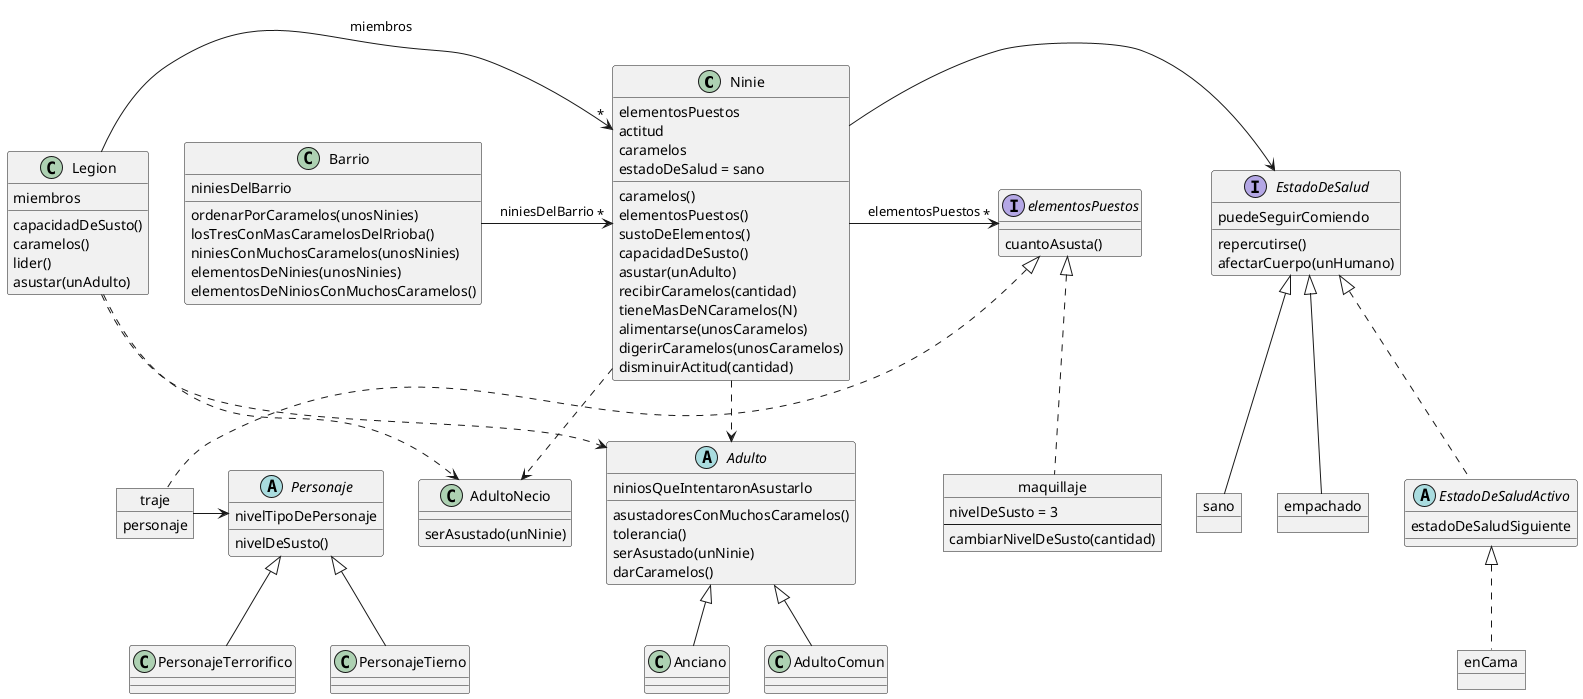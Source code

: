 @startuml jaloguin

class Ninie{
    elementosPuestos
    actitud
    caramelos
    estadoDeSalud = sano

    caramelos()
    elementosPuestos()
    sustoDeElementos()
    capacidadDeSusto()
    asustar(unAdulto)
    recibirCaramelos(cantidad)
    tieneMasDeNCaramelos(N)
    alimentarse(unosCaramelos)
    digerirCaramelos(unosCaramelos)
    disminuirActitud(cantidad)
}

abstract class Adulto{
    niniosQueIntentaronAsustarlo

    asustadoresConMuchosCaramelos()
    tolerancia()
    serAsustado(unNinie)
    darCaramelos()
}

class AdultoComun {
}

class Anciano {

}

class AdultoNecio{
    serAsustado(unNinie)
}

interface elementosPuestos{
    cuantoAsusta()
}

object maquillaje{

    nivelDeSusto = 3

    --
    cambiarNivelDeSusto(cantidad)
}

object traje{
    personaje
}

abstract class Personaje{

    nivelDeSusto()
    nivelTipoDePersonaje
}

class PersonajeTierno{
}

class PersonajeTerrorifico{
}

class Legion{
    miembros

    capacidadDeSusto()
    caramelos()
    lider()
    asustar(unAdulto)
}

class Barrio{

    niniesDelBarrio

    ordenarPorCaramelos(unosNinies)
    losTresConMasCaramelosDelRrioba()
    niniesConMuchosCaramelos(unosNinies)
    elementosDeNinies(unosNinies)
    elementosDeNiniosConMuchosCaramelos()
}

interface EstadoDeSalud{

    repercutirse()
    afectarCuerpo(unHumano)
    puedeSeguirComiendo

}

abstract class EstadoDeSaludActivo{

    estadoDeSaludSiguiente 
}

object sano{
}

object empachado{
}

object enCama{
}

PersonajeTierno -u-|> Personaje
PersonajeTerrorifico -u-|> Personaje

AdultoComun -u-|> Adulto
Anciano -u-|> Adulto

sano -u-|> EstadoDeSalud
empachado -u-|> EstadoDeSalud

EstadoDeSaludActivo .u.|> EstadoDeSalud
enCama .u.|> EstadoDeSaludActivo


traje -r-> Personaje

Ninie -r-> "*" elementosPuestos : elementosPuestos
Ninie -r-> EstadoDeSalud
Ninie ..> Adulto
Ninie ..> AdultoNecio

Barrio -r-> "*" Ninie : niniesDelBarrio

Legion -r-> "*" Ninie : miembros
Legion ..> Adulto
Legion ..> AdultoNecio

traje .u.|> elementosPuestos
maquillaje .u.|> elementosPuestos


@enduml